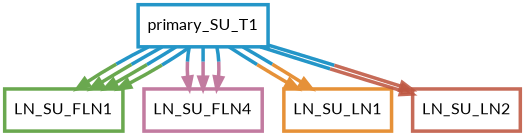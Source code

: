 digraph  {
dpi=600;size=3.5;
LN_SU_FLN1 [color="#6aa84fff", fillcolor=white, fontname=Lato, penwidth="3.0", shape=box];
LN_SU_FLN4 [color="#c27ba0ff", fillcolor=white, fontname=Lato, penwidth="3.0", shape=box];
LN_SU_LN1 [color="#e69138ff", fillcolor=white, fontname=Lato, penwidth="3.0", shape=box];
LN_SU_LN2 [color="#be5742e1", fillcolor=white, fontname=Lato, penwidth="3.0", shape=box];
primary_SU_T1 [color="#2496c8ff", fillcolor=white, fontname=Lato, penwidth="3.0", shape=box];
primary_SU_T1 -> LN_SU_FLN1  [color="#2496c8ff;0.5:#6aa84fff", key=0, penwidth=3];
primary_SU_T1 -> LN_SU_FLN1  [color="#2496c8ff;0.5:#6aa84fff", key=1, penwidth=3];
primary_SU_T1 -> LN_SU_FLN1  [color="#2496c8ff;0.5:#6aa84fff", key=2, penwidth=3];
primary_SU_T1 -> LN_SU_FLN1  [color="#2496c8ff;0.5:#6aa84fff", key=3, penwidth=3];
primary_SU_T1 -> LN_SU_FLN4  [color="#2496c8ff;0.5:#c27ba0ff", key=0, penwidth=3];
primary_SU_T1 -> LN_SU_FLN4  [color="#2496c8ff;0.5:#c27ba0ff", key=1, penwidth=3];
primary_SU_T1 -> LN_SU_FLN4  [color="#2496c8ff;0.5:#c27ba0ff", key=2, penwidth=3];
primary_SU_T1 -> LN_SU_LN1  [color="#2496c8ff;0.5:#e69138ff", key=0, penwidth=3];
primary_SU_T1 -> LN_SU_LN1  [color="#2496c8ff;0.5:#e69138ff", key=1, penwidth=3];
primary_SU_T1 -> LN_SU_LN2  [color="#2496c8ff;0.5:#be5742e1", key=0, penwidth=3];
primary_SU_T1 -> LN_SU_LN2  [color="#2496c8ff;0.5:#be5742e1", key=1, penwidth=3];
}
